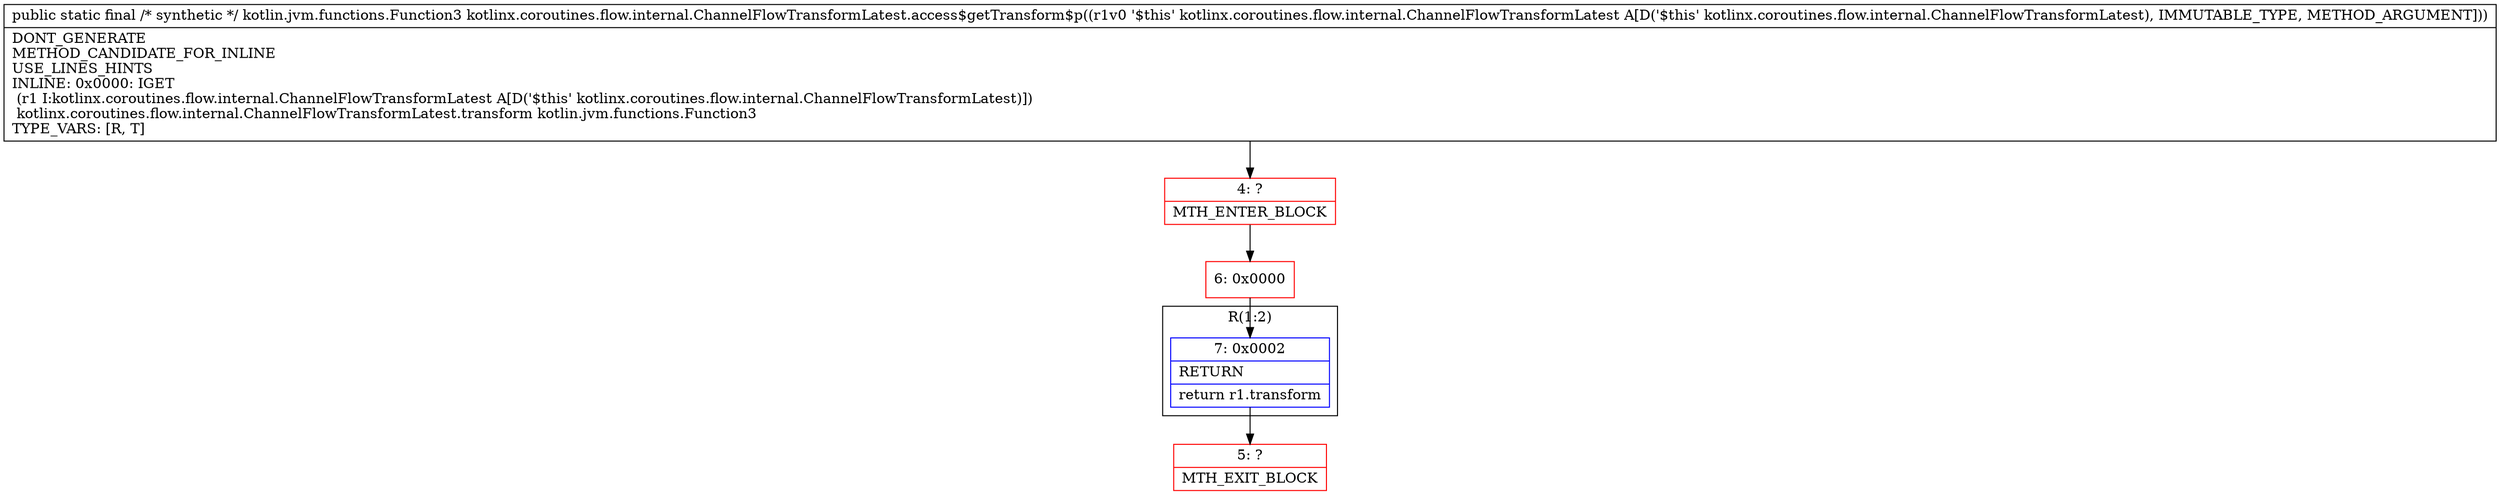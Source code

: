 digraph "CFG forkotlinx.coroutines.flow.internal.ChannelFlowTransformLatest.access$getTransform$p(Lkotlinx\/coroutines\/flow\/internal\/ChannelFlowTransformLatest;)Lkotlin\/jvm\/functions\/Function3;" {
subgraph cluster_Region_495593946 {
label = "R(1:2)";
node [shape=record,color=blue];
Node_7 [shape=record,label="{7\:\ 0x0002|RETURN\l|return r1.transform\l}"];
}
Node_4 [shape=record,color=red,label="{4\:\ ?|MTH_ENTER_BLOCK\l}"];
Node_6 [shape=record,color=red,label="{6\:\ 0x0000}"];
Node_5 [shape=record,color=red,label="{5\:\ ?|MTH_EXIT_BLOCK\l}"];
MethodNode[shape=record,label="{public static final \/* synthetic *\/ kotlin.jvm.functions.Function3 kotlinx.coroutines.flow.internal.ChannelFlowTransformLatest.access$getTransform$p((r1v0 '$this' kotlinx.coroutines.flow.internal.ChannelFlowTransformLatest A[D('$this' kotlinx.coroutines.flow.internal.ChannelFlowTransformLatest), IMMUTABLE_TYPE, METHOD_ARGUMENT]))  | DONT_GENERATE\lMETHOD_CANDIDATE_FOR_INLINE\lUSE_LINES_HINTS\lINLINE: 0x0000: IGET  \l  (r1 I:kotlinx.coroutines.flow.internal.ChannelFlowTransformLatest A[D('$this' kotlinx.coroutines.flow.internal.ChannelFlowTransformLatest)])\l kotlinx.coroutines.flow.internal.ChannelFlowTransformLatest.transform kotlin.jvm.functions.Function3\lTYPE_VARS: [R, T]\l}"];
MethodNode -> Node_4;Node_7 -> Node_5;
Node_4 -> Node_6;
Node_6 -> Node_7;
}

